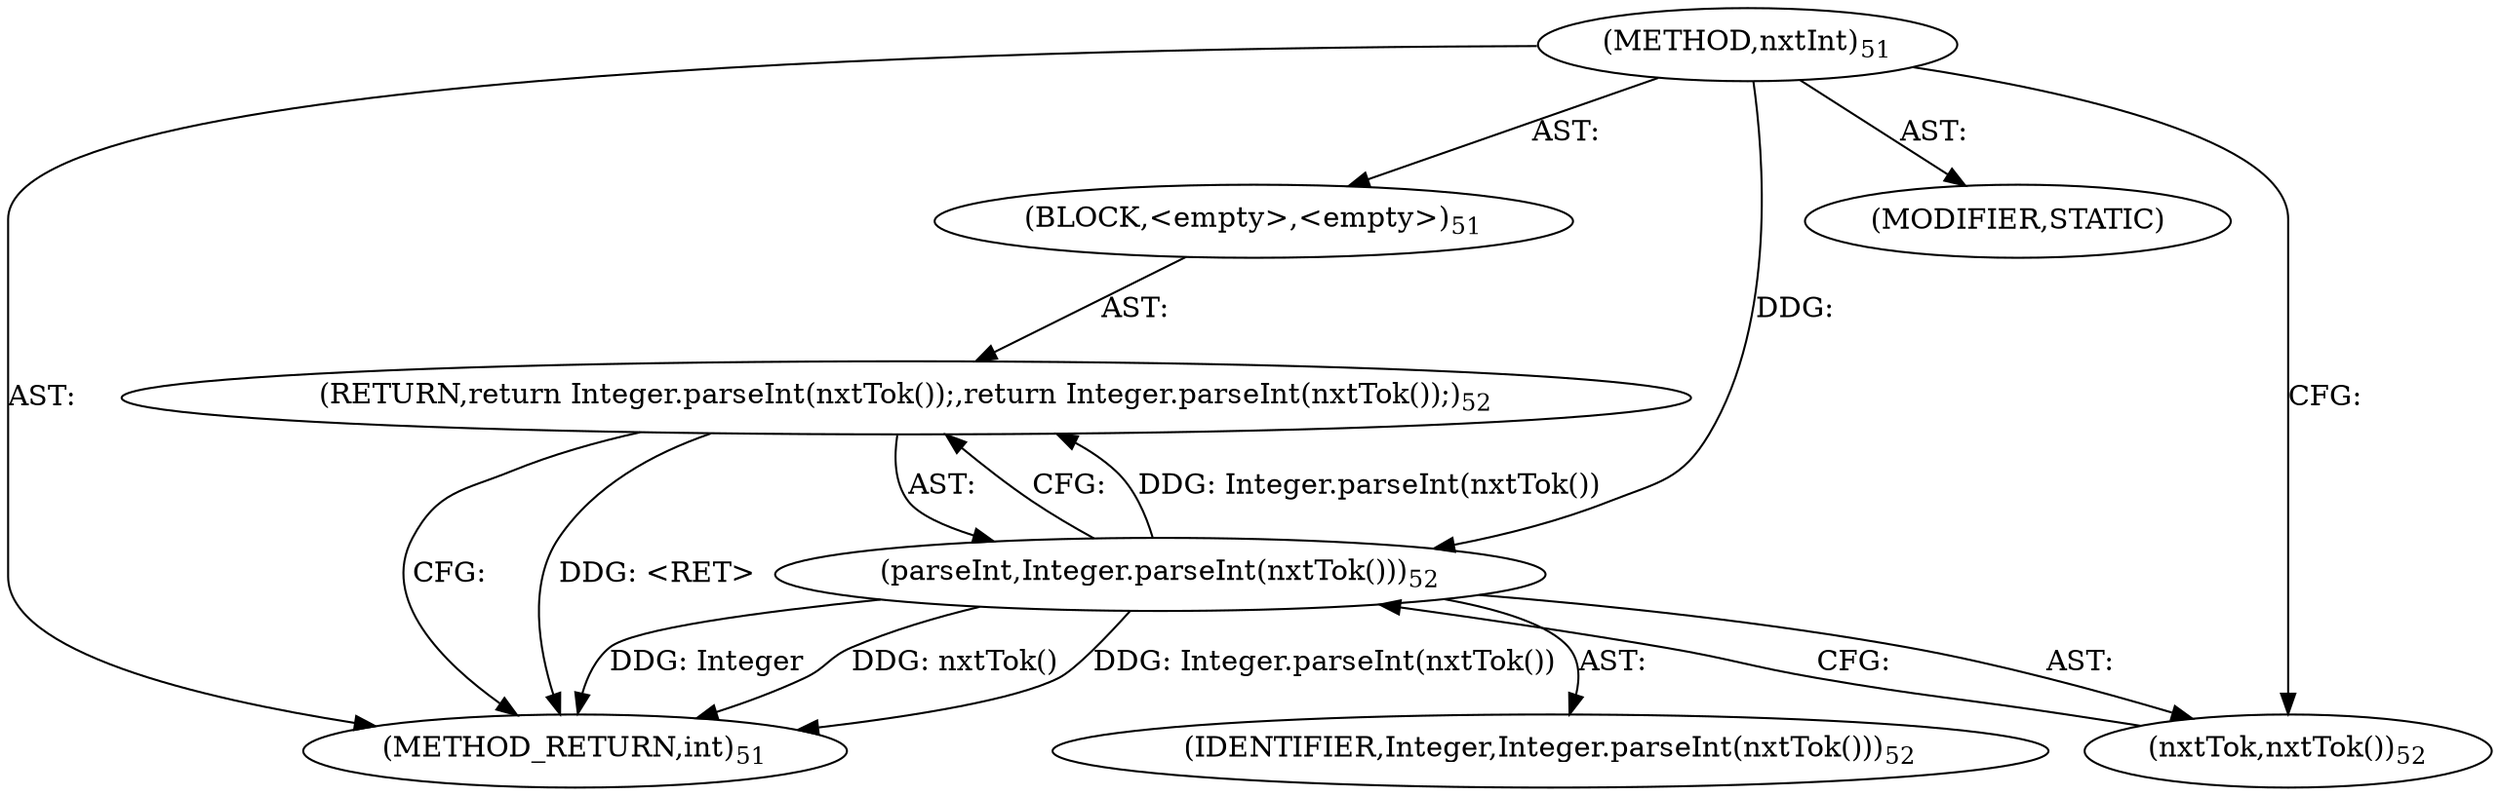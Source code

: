 digraph "nxtInt" {  
"181" [label = <(METHOD,nxtInt)<SUB>51</SUB>> ]
"182" [label = <(BLOCK,&lt;empty&gt;,&lt;empty&gt;)<SUB>51</SUB>> ]
"183" [label = <(RETURN,return Integer.parseInt(nxtTok());,return Integer.parseInt(nxtTok());)<SUB>52</SUB>> ]
"184" [label = <(parseInt,Integer.parseInt(nxtTok()))<SUB>52</SUB>> ]
"185" [label = <(IDENTIFIER,Integer,Integer.parseInt(nxtTok()))<SUB>52</SUB>> ]
"186" [label = <(nxtTok,nxtTok())<SUB>52</SUB>> ]
"187" [label = <(MODIFIER,STATIC)> ]
"188" [label = <(METHOD_RETURN,int)<SUB>51</SUB>> ]
  "181" -> "182"  [ label = "AST: "] 
  "181" -> "187"  [ label = "AST: "] 
  "181" -> "188"  [ label = "AST: "] 
  "182" -> "183"  [ label = "AST: "] 
  "183" -> "184"  [ label = "AST: "] 
  "184" -> "185"  [ label = "AST: "] 
  "184" -> "186"  [ label = "AST: "] 
  "183" -> "188"  [ label = "CFG: "] 
  "184" -> "183"  [ label = "CFG: "] 
  "186" -> "184"  [ label = "CFG: "] 
  "181" -> "186"  [ label = "CFG: "] 
  "183" -> "188"  [ label = "DDG: &lt;RET&gt;"] 
  "184" -> "188"  [ label = "DDG: Integer"] 
  "184" -> "188"  [ label = "DDG: nxtTok()"] 
  "184" -> "188"  [ label = "DDG: Integer.parseInt(nxtTok())"] 
  "184" -> "183"  [ label = "DDG: Integer.parseInt(nxtTok())"] 
  "181" -> "184"  [ label = "DDG: "] 
}
